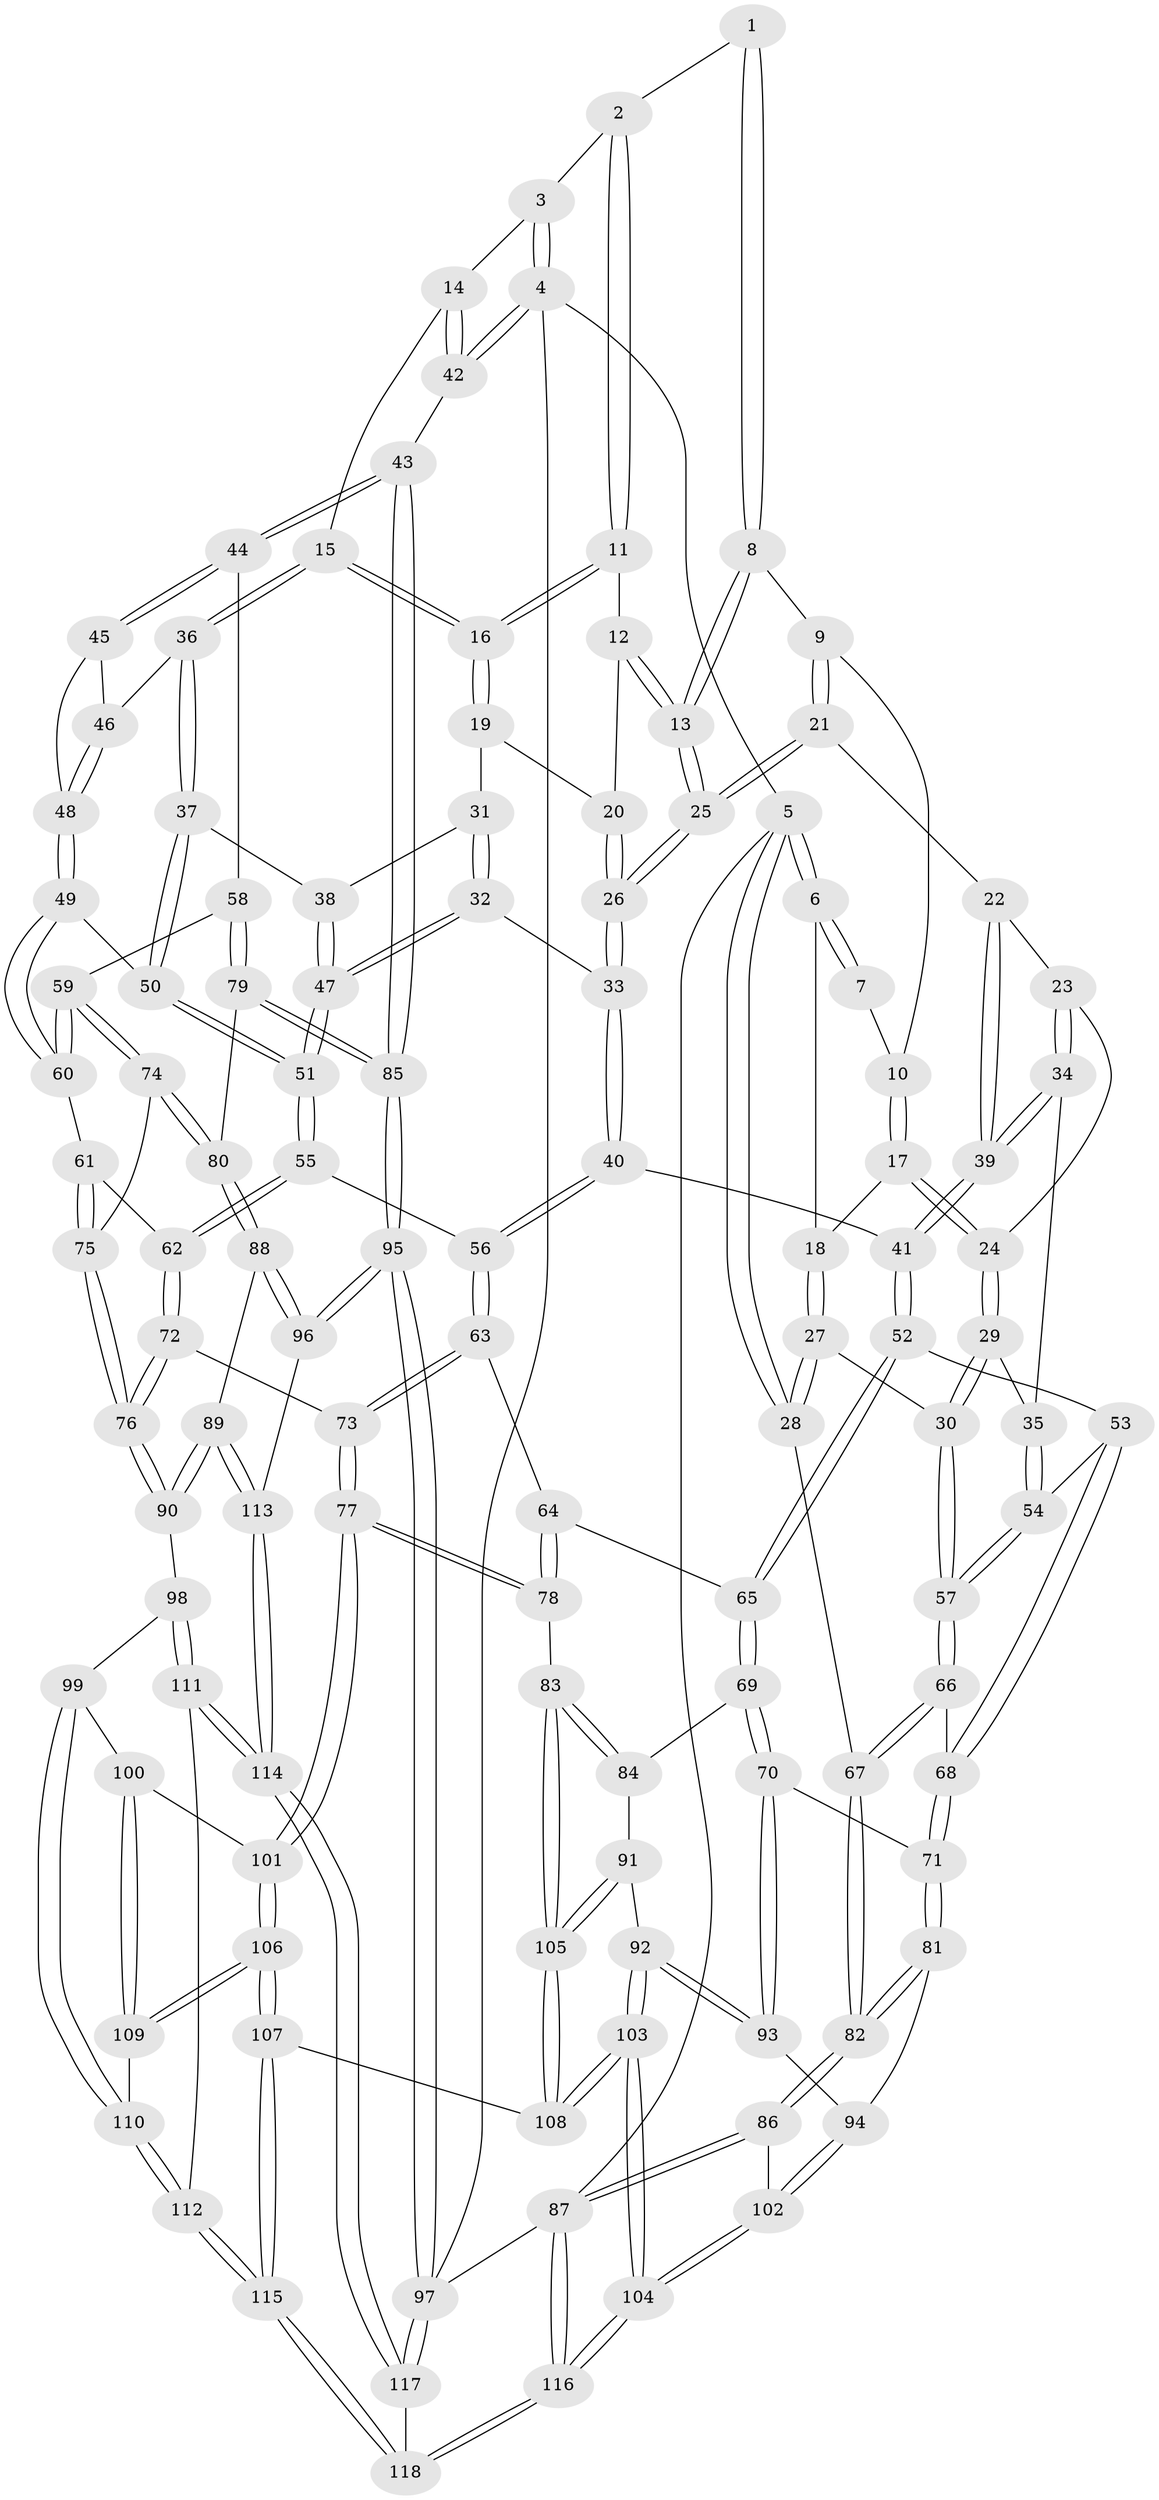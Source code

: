 // coarse degree distribution, {4: 0.5, 5: 0.29411764705882354, 7: 0.029411764705882353, 6: 0.04411764705882353, 3: 0.11764705882352941, 2: 0.014705882352941176}
// Generated by graph-tools (version 1.1) at 2025/52/02/27/25 19:52:36]
// undirected, 118 vertices, 292 edges
graph export_dot {
graph [start="1"]
  node [color=gray90,style=filled];
  1 [pos="+0.5274125830275654+0"];
  2 [pos="+0.7415811034898425+0"];
  3 [pos="+0.8385688508147016+0"];
  4 [pos="+1+0"];
  5 [pos="+0+0"];
  6 [pos="+0+0"];
  7 [pos="+0.21424229326640776+0"];
  8 [pos="+0.5143498488697916+0"];
  9 [pos="+0.4110734511936903+0.09491187737682695"];
  10 [pos="+0.3477275427300712+0.07600119309102575"];
  11 [pos="+0.7446817236064163+0.04043217138048375"];
  12 [pos="+0.6871303061945576+0.10431767237300803"];
  13 [pos="+0.5956524830213926+0.14308442710936042"];
  14 [pos="+0.9566830005644116+0.18918130927198398"];
  15 [pos="+0.9542458557119441+0.18984886346806704"];
  16 [pos="+0.9185940653881418+0.1824930329491742"];
  17 [pos="+0.1918318218184914+0.12075734652182643"];
  18 [pos="+0.18221824215680862+0.11576295392230904"];
  19 [pos="+0.7851135155853309+0.23029840149242106"];
  20 [pos="+0.7302407169178677+0.18577545546507776"];
  21 [pos="+0.4495472017944451+0.1862785017361475"];
  22 [pos="+0.4478444133046756+0.18805460943234922"];
  23 [pos="+0.29214017784236557+0.22502156788651728"];
  24 [pos="+0.23931813938672683+0.1914235473702355"];
  25 [pos="+0.5582454045450481+0.1958335763648547"];
  26 [pos="+0.6103701911398822+0.2881264346617588"];
  27 [pos="+0.10362365834289496+0.2088742671848898"];
  28 [pos="+0+0.17804362685315417"];
  29 [pos="+0.16663951379515782+0.3484096011735984"];
  30 [pos="+0.10896104468061309+0.37661554095416117"];
  31 [pos="+0.7775679173727994+0.2400006494414613"];
  32 [pos="+0.643302194553916+0.3110608555249316"];
  33 [pos="+0.6124121139013171+0.2931793245808696"];
  34 [pos="+0.29825867061572586+0.33295272563429545"];
  35 [pos="+0.27479379049687386+0.3428627920819583"];
  36 [pos="+0.9037335813657346+0.29469365514862395"];
  37 [pos="+0.8078885883952484+0.35506481382648475"];
  38 [pos="+0.7872089538144714+0.3387956319128644"];
  39 [pos="+0.40113436500904187+0.38189027355900784"];
  40 [pos="+0.5061663831123381+0.4047539790056538"];
  41 [pos="+0.40654564555690853+0.39285173544200874"];
  42 [pos="+1+0.19638692721965842"];
  43 [pos="+1+0.49344429803631523"];
  44 [pos="+1+0.5012057261118698"];
  45 [pos="+0.9446399679827755+0.41173283562742335"];
  46 [pos="+0.9053398024063632+0.3179568611975939"];
  47 [pos="+0.6605522812679121+0.3352102977035044"];
  48 [pos="+0.8659068999840326+0.4325951367840166"];
  49 [pos="+0.8611095610454281+0.43658023302691706"];
  50 [pos="+0.8055298339225356+0.40760253991534245"];
  51 [pos="+0.6987710023376005+0.4694559291711892"];
  52 [pos="+0.363587005491856+0.4868919592726299"];
  53 [pos="+0.2988777965936868+0.4897121896189121"];
  54 [pos="+0.2607334833933915+0.458863722329106"];
  55 [pos="+0.694341927430391+0.48646384262138176"];
  56 [pos="+0.5623059491840864+0.5005455954007422"];
  57 [pos="+0.0825709501652824+0.4129595683497448"];
  58 [pos="+1+0.5313636628934352"];
  59 [pos="+0.9245513299952421+0.5544746745274503"];
  60 [pos="+0.8748618839301735+0.5059068039429286"];
  61 [pos="+0.7294312406576868+0.5191338181926791"];
  62 [pos="+0.7067677598325646+0.509263000064302"];
  63 [pos="+0.5388272336265987+0.5420178214487351"];
  64 [pos="+0.5047624312602185+0.5627364085093786"];
  65 [pos="+0.4042806503961093+0.5771814527628251"];
  66 [pos="+0.0788439801187456+0.4157267234596763"];
  67 [pos="+0+0.46861895696072664"];
  68 [pos="+0.21063503146839246+0.5858561072526773"];
  69 [pos="+0.38255840099692334+0.6363865467283165"];
  70 [pos="+0.23459041812915787+0.6560483445998284"];
  71 [pos="+0.21143776835879902+0.6347989618973302"];
  72 [pos="+0.6606332809250957+0.6762702689886295"];
  73 [pos="+0.6463843418742384+0.6819825127814491"];
  74 [pos="+0.8639936452323798+0.6426760569868356"];
  75 [pos="+0.8423949170590693+0.6501515799079371"];
  76 [pos="+0.7819856412932157+0.7131021380046727"];
  77 [pos="+0.5780462146244818+0.7482451961239036"];
  78 [pos="+0.5468627606226066+0.7463467152389838"];
  79 [pos="+0.9505653849933817+0.7105550967382216"];
  80 [pos="+0.9402766091497903+0.7115675004575895"];
  81 [pos="+0.03521424034445328+0.6696726780799533"];
  82 [pos="+0+0.6284317911094348"];
  83 [pos="+0.5121470380435352+0.7534348879802916"];
  84 [pos="+0.3909073022976004+0.6538719880488566"];
  85 [pos="+1+0.7401783505185408"];
  86 [pos="+0+0.6296962321720696"];
  87 [pos="+0+1"];
  88 [pos="+0.9206332751650986+0.7894459618253719"];
  89 [pos="+0.8039182257578382+0.7955029597175728"];
  90 [pos="+0.7972318034031186+0.7891882430064968"];
  91 [pos="+0.33905975308524866+0.785623244905785"];
  92 [pos="+0.2639541683937508+0.7863722587616515"];
  93 [pos="+0.23585177411331656+0.7282572328702358"];
  94 [pos="+0.12496261557433272+0.7758358732173926"];
  95 [pos="+1+1"];
  96 [pos="+1+0.8948738453139198"];
  97 [pos="+1+1"];
  98 [pos="+0.7529780753276689+0.8139810791080525"];
  99 [pos="+0.6419852700954171+0.8174205232044722"];
  100 [pos="+0.6137704299499256+0.7898221881739128"];
  101 [pos="+0.5788777874657683+0.7497951322380438"];
  102 [pos="+0.1299507816108974+0.8575989136886386"];
  103 [pos="+0.16687683747334958+1"];
  104 [pos="+0.15810598421849797+1"];
  105 [pos="+0.42769687526524014+0.8592758731207532"];
  106 [pos="+0.5583318703127956+0.9141750384592342"];
  107 [pos="+0.518397941651406+0.9931608522846863"];
  108 [pos="+0.42566442662326825+0.8850637793619527"];
  109 [pos="+0.594541310750279+0.8915236521484744"];
  110 [pos="+0.6563850052935046+0.8790562775396934"];
  111 [pos="+0.7071124478264995+0.9082026565073782"];
  112 [pos="+0.6740961129715187+0.9110197480898367"];
  113 [pos="+0.82835970234166+0.8824461458469389"];
  114 [pos="+0.79819783753081+0.9552148048691106"];
  115 [pos="+0.5604008868179515+1"];
  116 [pos="+0+1"];
  117 [pos="+0.8625874526802063+1"];
  118 [pos="+0.5707919389219833+1"];
  1 -- 2;
  1 -- 8;
  1 -- 8;
  2 -- 3;
  2 -- 11;
  2 -- 11;
  3 -- 4;
  3 -- 4;
  3 -- 14;
  4 -- 5;
  4 -- 42;
  4 -- 42;
  4 -- 97;
  5 -- 6;
  5 -- 6;
  5 -- 28;
  5 -- 28;
  5 -- 87;
  6 -- 7;
  6 -- 7;
  6 -- 18;
  7 -- 10;
  8 -- 9;
  8 -- 13;
  8 -- 13;
  9 -- 10;
  9 -- 21;
  9 -- 21;
  10 -- 17;
  10 -- 17;
  11 -- 12;
  11 -- 16;
  11 -- 16;
  12 -- 13;
  12 -- 13;
  12 -- 20;
  13 -- 25;
  13 -- 25;
  14 -- 15;
  14 -- 42;
  14 -- 42;
  15 -- 16;
  15 -- 16;
  15 -- 36;
  15 -- 36;
  16 -- 19;
  16 -- 19;
  17 -- 18;
  17 -- 24;
  17 -- 24;
  18 -- 27;
  18 -- 27;
  19 -- 20;
  19 -- 31;
  20 -- 26;
  20 -- 26;
  21 -- 22;
  21 -- 25;
  21 -- 25;
  22 -- 23;
  22 -- 39;
  22 -- 39;
  23 -- 24;
  23 -- 34;
  23 -- 34;
  24 -- 29;
  24 -- 29;
  25 -- 26;
  25 -- 26;
  26 -- 33;
  26 -- 33;
  27 -- 28;
  27 -- 28;
  27 -- 30;
  28 -- 67;
  29 -- 30;
  29 -- 30;
  29 -- 35;
  30 -- 57;
  30 -- 57;
  31 -- 32;
  31 -- 32;
  31 -- 38;
  32 -- 33;
  32 -- 47;
  32 -- 47;
  33 -- 40;
  33 -- 40;
  34 -- 35;
  34 -- 39;
  34 -- 39;
  35 -- 54;
  35 -- 54;
  36 -- 37;
  36 -- 37;
  36 -- 46;
  37 -- 38;
  37 -- 50;
  37 -- 50;
  38 -- 47;
  38 -- 47;
  39 -- 41;
  39 -- 41;
  40 -- 41;
  40 -- 56;
  40 -- 56;
  41 -- 52;
  41 -- 52;
  42 -- 43;
  43 -- 44;
  43 -- 44;
  43 -- 85;
  43 -- 85;
  44 -- 45;
  44 -- 45;
  44 -- 58;
  45 -- 46;
  45 -- 48;
  46 -- 48;
  46 -- 48;
  47 -- 51;
  47 -- 51;
  48 -- 49;
  48 -- 49;
  49 -- 50;
  49 -- 60;
  49 -- 60;
  50 -- 51;
  50 -- 51;
  51 -- 55;
  51 -- 55;
  52 -- 53;
  52 -- 65;
  52 -- 65;
  53 -- 54;
  53 -- 68;
  53 -- 68;
  54 -- 57;
  54 -- 57;
  55 -- 56;
  55 -- 62;
  55 -- 62;
  56 -- 63;
  56 -- 63;
  57 -- 66;
  57 -- 66;
  58 -- 59;
  58 -- 79;
  58 -- 79;
  59 -- 60;
  59 -- 60;
  59 -- 74;
  59 -- 74;
  60 -- 61;
  61 -- 62;
  61 -- 75;
  61 -- 75;
  62 -- 72;
  62 -- 72;
  63 -- 64;
  63 -- 73;
  63 -- 73;
  64 -- 65;
  64 -- 78;
  64 -- 78;
  65 -- 69;
  65 -- 69;
  66 -- 67;
  66 -- 67;
  66 -- 68;
  67 -- 82;
  67 -- 82;
  68 -- 71;
  68 -- 71;
  69 -- 70;
  69 -- 70;
  69 -- 84;
  70 -- 71;
  70 -- 93;
  70 -- 93;
  71 -- 81;
  71 -- 81;
  72 -- 73;
  72 -- 76;
  72 -- 76;
  73 -- 77;
  73 -- 77;
  74 -- 75;
  74 -- 80;
  74 -- 80;
  75 -- 76;
  75 -- 76;
  76 -- 90;
  76 -- 90;
  77 -- 78;
  77 -- 78;
  77 -- 101;
  77 -- 101;
  78 -- 83;
  79 -- 80;
  79 -- 85;
  79 -- 85;
  80 -- 88;
  80 -- 88;
  81 -- 82;
  81 -- 82;
  81 -- 94;
  82 -- 86;
  82 -- 86;
  83 -- 84;
  83 -- 84;
  83 -- 105;
  83 -- 105;
  84 -- 91;
  85 -- 95;
  85 -- 95;
  86 -- 87;
  86 -- 87;
  86 -- 102;
  87 -- 116;
  87 -- 116;
  87 -- 97;
  88 -- 89;
  88 -- 96;
  88 -- 96;
  89 -- 90;
  89 -- 90;
  89 -- 113;
  89 -- 113;
  90 -- 98;
  91 -- 92;
  91 -- 105;
  91 -- 105;
  92 -- 93;
  92 -- 93;
  92 -- 103;
  92 -- 103;
  93 -- 94;
  94 -- 102;
  94 -- 102;
  95 -- 96;
  95 -- 96;
  95 -- 97;
  95 -- 97;
  96 -- 113;
  97 -- 117;
  97 -- 117;
  98 -- 99;
  98 -- 111;
  98 -- 111;
  99 -- 100;
  99 -- 110;
  99 -- 110;
  100 -- 101;
  100 -- 109;
  100 -- 109;
  101 -- 106;
  101 -- 106;
  102 -- 104;
  102 -- 104;
  103 -- 104;
  103 -- 104;
  103 -- 108;
  103 -- 108;
  104 -- 116;
  104 -- 116;
  105 -- 108;
  105 -- 108;
  106 -- 107;
  106 -- 107;
  106 -- 109;
  106 -- 109;
  107 -- 108;
  107 -- 115;
  107 -- 115;
  109 -- 110;
  110 -- 112;
  110 -- 112;
  111 -- 112;
  111 -- 114;
  111 -- 114;
  112 -- 115;
  112 -- 115;
  113 -- 114;
  113 -- 114;
  114 -- 117;
  114 -- 117;
  115 -- 118;
  115 -- 118;
  116 -- 118;
  116 -- 118;
  117 -- 118;
}
